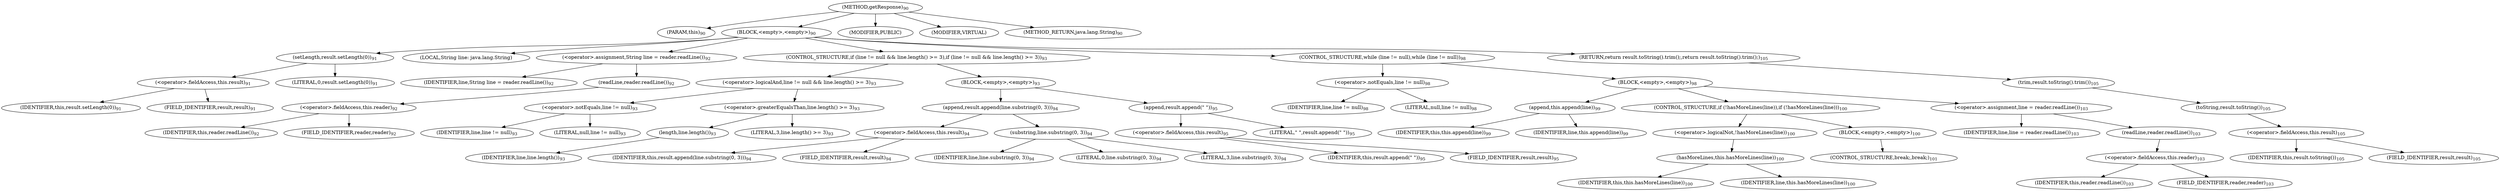digraph "getResponse" {  
"67" [label = <(METHOD,getResponse)<SUB>90</SUB>> ]
"4" [label = <(PARAM,this)<SUB>90</SUB>> ]
"68" [label = <(BLOCK,&lt;empty&gt;,&lt;empty&gt;)<SUB>90</SUB>> ]
"69" [label = <(setLength,result.setLength(0))<SUB>91</SUB>> ]
"70" [label = <(&lt;operator&gt;.fieldAccess,this.result)<SUB>91</SUB>> ]
"71" [label = <(IDENTIFIER,this,result.setLength(0))<SUB>91</SUB>> ]
"72" [label = <(FIELD_IDENTIFIER,result,result)<SUB>91</SUB>> ]
"73" [label = <(LITERAL,0,result.setLength(0))<SUB>91</SUB>> ]
"74" [label = <(LOCAL,String line: java.lang.String)> ]
"75" [label = <(&lt;operator&gt;.assignment,String line = reader.readLine())<SUB>92</SUB>> ]
"76" [label = <(IDENTIFIER,line,String line = reader.readLine())<SUB>92</SUB>> ]
"77" [label = <(readLine,reader.readLine())<SUB>92</SUB>> ]
"78" [label = <(&lt;operator&gt;.fieldAccess,this.reader)<SUB>92</SUB>> ]
"79" [label = <(IDENTIFIER,this,reader.readLine())<SUB>92</SUB>> ]
"80" [label = <(FIELD_IDENTIFIER,reader,reader)<SUB>92</SUB>> ]
"81" [label = <(CONTROL_STRUCTURE,if (line != null &amp;&amp; line.length() &gt;= 3),if (line != null &amp;&amp; line.length() &gt;= 3))<SUB>93</SUB>> ]
"82" [label = <(&lt;operator&gt;.logicalAnd,line != null &amp;&amp; line.length() &gt;= 3)<SUB>93</SUB>> ]
"83" [label = <(&lt;operator&gt;.notEquals,line != null)<SUB>93</SUB>> ]
"84" [label = <(IDENTIFIER,line,line != null)<SUB>93</SUB>> ]
"85" [label = <(LITERAL,null,line != null)<SUB>93</SUB>> ]
"86" [label = <(&lt;operator&gt;.greaterEqualsThan,line.length() &gt;= 3)<SUB>93</SUB>> ]
"87" [label = <(length,line.length())<SUB>93</SUB>> ]
"88" [label = <(IDENTIFIER,line,line.length())<SUB>93</SUB>> ]
"89" [label = <(LITERAL,3,line.length() &gt;= 3)<SUB>93</SUB>> ]
"90" [label = <(BLOCK,&lt;empty&gt;,&lt;empty&gt;)<SUB>93</SUB>> ]
"91" [label = <(append,result.append(line.substring(0, 3)))<SUB>94</SUB>> ]
"92" [label = <(&lt;operator&gt;.fieldAccess,this.result)<SUB>94</SUB>> ]
"93" [label = <(IDENTIFIER,this,result.append(line.substring(0, 3)))<SUB>94</SUB>> ]
"94" [label = <(FIELD_IDENTIFIER,result,result)<SUB>94</SUB>> ]
"95" [label = <(substring,line.substring(0, 3))<SUB>94</SUB>> ]
"96" [label = <(IDENTIFIER,line,line.substring(0, 3))<SUB>94</SUB>> ]
"97" [label = <(LITERAL,0,line.substring(0, 3))<SUB>94</SUB>> ]
"98" [label = <(LITERAL,3,line.substring(0, 3))<SUB>94</SUB>> ]
"99" [label = <(append,result.append(&quot; &quot;))<SUB>95</SUB>> ]
"100" [label = <(&lt;operator&gt;.fieldAccess,this.result)<SUB>95</SUB>> ]
"101" [label = <(IDENTIFIER,this,result.append(&quot; &quot;))<SUB>95</SUB>> ]
"102" [label = <(FIELD_IDENTIFIER,result,result)<SUB>95</SUB>> ]
"103" [label = <(LITERAL,&quot; &quot;,result.append(&quot; &quot;))<SUB>95</SUB>> ]
"104" [label = <(CONTROL_STRUCTURE,while (line != null),while (line != null))<SUB>98</SUB>> ]
"105" [label = <(&lt;operator&gt;.notEquals,line != null)<SUB>98</SUB>> ]
"106" [label = <(IDENTIFIER,line,line != null)<SUB>98</SUB>> ]
"107" [label = <(LITERAL,null,line != null)<SUB>98</SUB>> ]
"108" [label = <(BLOCK,&lt;empty&gt;,&lt;empty&gt;)<SUB>98</SUB>> ]
"109" [label = <(append,this.append(line))<SUB>99</SUB>> ]
"3" [label = <(IDENTIFIER,this,this.append(line))<SUB>99</SUB>> ]
"110" [label = <(IDENTIFIER,line,this.append(line))<SUB>99</SUB>> ]
"111" [label = <(CONTROL_STRUCTURE,if (!hasMoreLines(line)),if (!hasMoreLines(line)))<SUB>100</SUB>> ]
"112" [label = <(&lt;operator&gt;.logicalNot,!hasMoreLines(line))<SUB>100</SUB>> ]
"113" [label = <(hasMoreLines,this.hasMoreLines(line))<SUB>100</SUB>> ]
"5" [label = <(IDENTIFIER,this,this.hasMoreLines(line))<SUB>100</SUB>> ]
"114" [label = <(IDENTIFIER,line,this.hasMoreLines(line))<SUB>100</SUB>> ]
"115" [label = <(BLOCK,&lt;empty&gt;,&lt;empty&gt;)<SUB>100</SUB>> ]
"116" [label = <(CONTROL_STRUCTURE,break;,break;)<SUB>101</SUB>> ]
"117" [label = <(&lt;operator&gt;.assignment,line = reader.readLine())<SUB>103</SUB>> ]
"118" [label = <(IDENTIFIER,line,line = reader.readLine())<SUB>103</SUB>> ]
"119" [label = <(readLine,reader.readLine())<SUB>103</SUB>> ]
"120" [label = <(&lt;operator&gt;.fieldAccess,this.reader)<SUB>103</SUB>> ]
"121" [label = <(IDENTIFIER,this,reader.readLine())<SUB>103</SUB>> ]
"122" [label = <(FIELD_IDENTIFIER,reader,reader)<SUB>103</SUB>> ]
"123" [label = <(RETURN,return result.toString().trim();,return result.toString().trim();)<SUB>105</SUB>> ]
"124" [label = <(trim,result.toString().trim())<SUB>105</SUB>> ]
"125" [label = <(toString,result.toString())<SUB>105</SUB>> ]
"126" [label = <(&lt;operator&gt;.fieldAccess,this.result)<SUB>105</SUB>> ]
"127" [label = <(IDENTIFIER,this,result.toString())<SUB>105</SUB>> ]
"128" [label = <(FIELD_IDENTIFIER,result,result)<SUB>105</SUB>> ]
"129" [label = <(MODIFIER,PUBLIC)> ]
"130" [label = <(MODIFIER,VIRTUAL)> ]
"131" [label = <(METHOD_RETURN,java.lang.String)<SUB>90</SUB>> ]
  "67" -> "4" 
  "67" -> "68" 
  "67" -> "129" 
  "67" -> "130" 
  "67" -> "131" 
  "68" -> "69" 
  "68" -> "74" 
  "68" -> "75" 
  "68" -> "81" 
  "68" -> "104" 
  "68" -> "123" 
  "69" -> "70" 
  "69" -> "73" 
  "70" -> "71" 
  "70" -> "72" 
  "75" -> "76" 
  "75" -> "77" 
  "77" -> "78" 
  "78" -> "79" 
  "78" -> "80" 
  "81" -> "82" 
  "81" -> "90" 
  "82" -> "83" 
  "82" -> "86" 
  "83" -> "84" 
  "83" -> "85" 
  "86" -> "87" 
  "86" -> "89" 
  "87" -> "88" 
  "90" -> "91" 
  "90" -> "99" 
  "91" -> "92" 
  "91" -> "95" 
  "92" -> "93" 
  "92" -> "94" 
  "95" -> "96" 
  "95" -> "97" 
  "95" -> "98" 
  "99" -> "100" 
  "99" -> "103" 
  "100" -> "101" 
  "100" -> "102" 
  "104" -> "105" 
  "104" -> "108" 
  "105" -> "106" 
  "105" -> "107" 
  "108" -> "109" 
  "108" -> "111" 
  "108" -> "117" 
  "109" -> "3" 
  "109" -> "110" 
  "111" -> "112" 
  "111" -> "115" 
  "112" -> "113" 
  "113" -> "5" 
  "113" -> "114" 
  "115" -> "116" 
  "117" -> "118" 
  "117" -> "119" 
  "119" -> "120" 
  "120" -> "121" 
  "120" -> "122" 
  "123" -> "124" 
  "124" -> "125" 
  "125" -> "126" 
  "126" -> "127" 
  "126" -> "128" 
}
